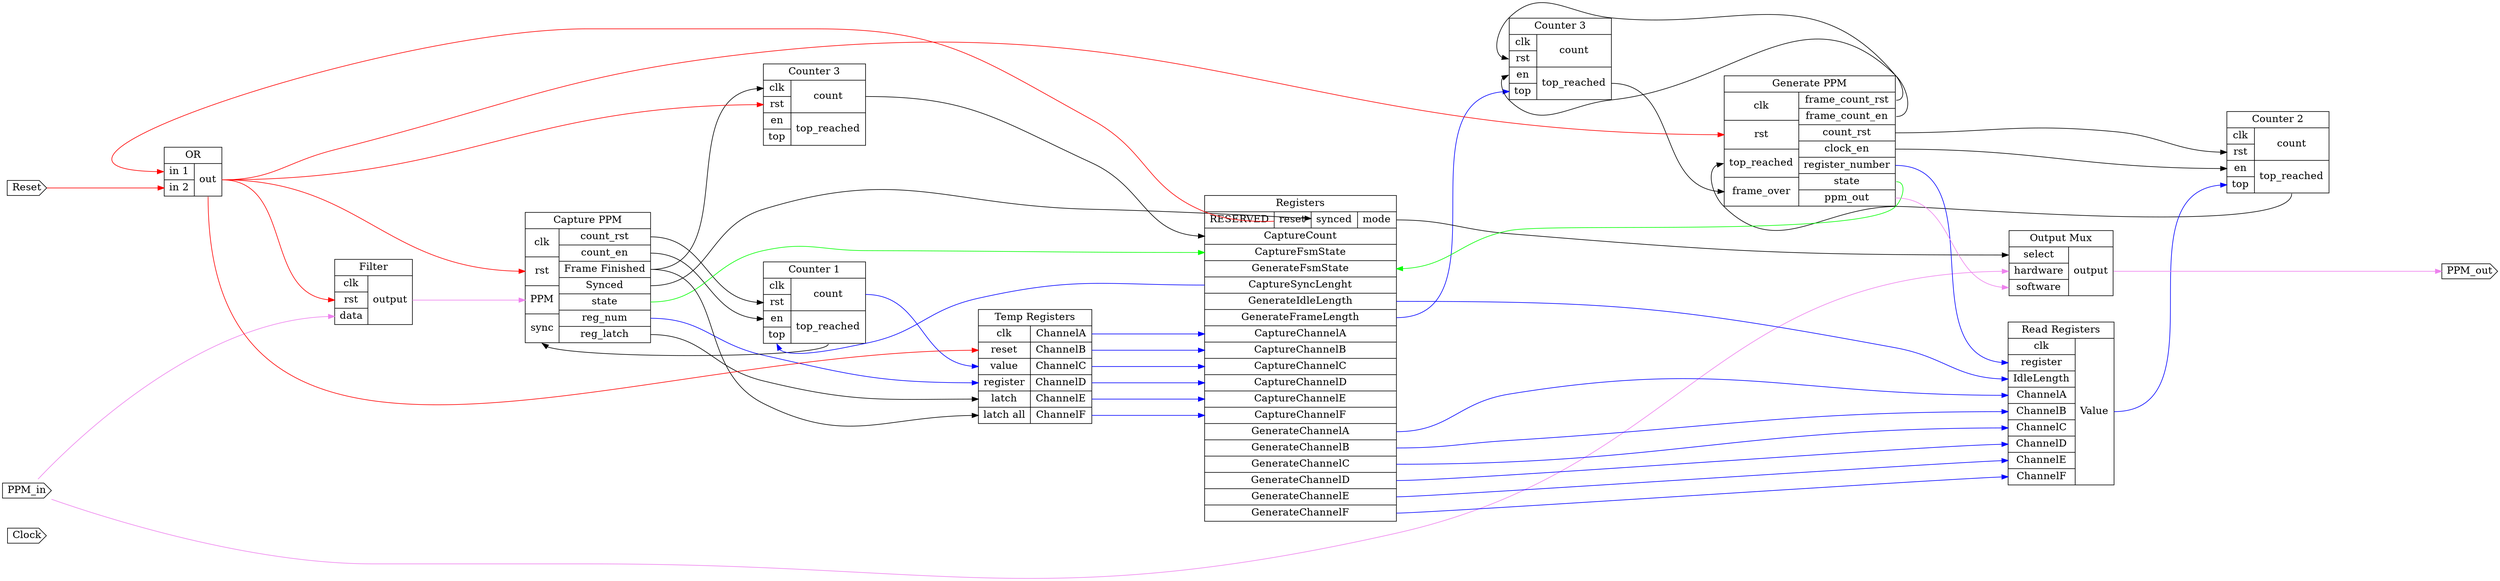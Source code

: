 digraph g {
    graph [
        rankdir = "LR"
    ];
    nodesep = ".5"
    ranksep = "2.5"
    //pack = 50
    node [
        fontsize = "16"
        shape = "ellipse"
    ];

    edge [
    ];
    
    {rank=source;
    Clock [shape=cds]
    Reset [shape=cds]
    PPM_in [shape=cds]
    }
    {rank=sink;
	PPM_out [shape=cds, rank=sink]
    }
    
    "filter" [
        label = "Filter | { { <i0>clk | <i1>rst | <i2>data } | <o0>output}"
        shape = "record"
    ];
    
    "capture_ppm" [
        label = "Capture PPM| {{ <i0>clk | <i1>rst | <i2>PPM | <i3>sync } | { <o0>count_rst | <o1>count_en | <o6>Frame Finished | <o4>Synced | <o5>state | <o2>reg_num | <o3>reg_latch}}"
        shape = "record"
    ];
    
    "count1" [
        label = "Counter 1 | {{ <i0>clk | <i1>rst | <i2>en | <i3>top } | { <o0>count | <o1>top_reached }}"
        shape = "record"
    ];
    
    "count2" [
        label = "Counter 2 | {{ <i0>clk | <i1>rst | <i2>en | <i3>top } | { <o0>count | <o1>top_reached }}"
        shape = "record"
    ];
    
    "count3" [
        label = "Counter 3 | {{ <i0>clk | <i1>rst | <i2>en | <i3>top } | { <o0>count | <o1>top_reached }}"
        shape = "record"
    ];
    
    "count4" [
        label = "Counter 3 | {{ <i0>clk | <i1>rst | <i2>en | <i3>top } | { <o0>count | <o1>top_reached }}"
        shape = "record"
    ];
    
    "reg" [
        label = "Registers | { RESERVED | <r02>reset | <r01>synced | <r00>mode } | <r1>CaptureCount | <r2>CaptureFsmState | <r3>GenerateFsmState | <r4>CaptureSyncLenght | <r5>GenerateIdleLength | <r6>GenerateFrameLength | <r10>CaptureChannelA | <r11>CaptureChannelB | <r12>CaptureChannelC | <r13>CaptureChannelD | <r14>CaptureChannelE | <r15>CaptureChannelF | <r20>GenerateChannelA | <r21>GenerateChannelB | <r22>GenerateChannelC | <r23>GenerateChannelD | <r24>GenerateChannelE | <r25>GenerateChannelF"
        shape = "record"
    ];
    
    write_register [
        label = "Temp Registers | {{ <i0>clk | <i5> reset | <i1>value | <i2>register | <i3>latch | <i4>latch all} | {<o0>ChannelA | <o1>ChannelB | <o2>ChannelC | <o3>ChannelD | <o4>ChannelE | <o5>ChannelF }}"
        shape = "record"
    ];
    
    read_register [
        label = "Read Registers | {{ <i0>clk | <i1>register | <i2>IdleLength | <i3>ChannelA | <i4>ChannelB | <i5>ChannelC | <i6>ChannelD | <i7>ChannelE | <i8>ChannelF } | { <o0>Value}}";
        shape = "record"
    ];
    
    "generate_ppm" [
        label = "Generate PPM | {{ <i0>clk | <i1>rst | <i2>top_reached | <i3>frame_over } | { <o0>frame_count_rst | <o1>frame_count_en | <o2>count_rst | <o3>clock_en | <o4>register_number | <o6>state | <o5>ppm_out }}"
        shape = "record"
    ];
    
    "output_mux" [
        label = " Output Mux | {{ <i0>select | <i1>hardware | <i2>software } | {<o0>output}}"
        shape = "record"
    ];
    
    "reset_or" [
        label = "OR | {{ <i0>in 1 | <i1>in 2 } | { <o0>out }}"
        shape = "record"
    ];
    
    PPM_in -> "filter":i2[color=violet];
    /*Clock -> filter:i0;
    Clock -> capture_ppm:i0;
    Clock -> count1:i0;
    Clock -> count2:i0;*/
    Reset -> reset_or:i1[color=red];
    reset_or:o0 -> filter:i1[color=red];
    reset_or:o0 -> capture_ppm:i1[color=red];
    reset_or:o0 -> count4:i1[color=red];
    reset_or:o0 -> generate_ppm:i1[color=red];
    reset_or:o0 -> write_register:i5[color=red];
    reg:r02 -> reset_or:i0[color=red];
    
    write_register:o0 -> reg:r10[color=blue];
    write_register:o1 -> reg:r11[color=blue];
    write_register:o2 -> reg:r12[color=blue];
    write_register:o3 -> reg:r13[color=blue];
    write_register:o4 -> reg:r14[color=blue];
    write_register:o5 -> reg:r15[color=blue];
    
    reg:r5 -> read_register:i2[color=blue];
    reg:r20 -> read_register:i3[color=blue];
    reg:r21 -> read_register:i4[color=blue];
    reg:r22 -> read_register:i5[color=blue];
    reg:r23 -> read_register:i6[color=blue];
    reg:r24 -> read_register:i7[color=blue];
    reg:r25 -> read_register:i8[color=blue];
    
    "filter":o0 -> "capture_ppm":i2[color=violet];
    "capture_ppm":o0 -> "count1":i1;
    "capture_ppm":o1 -> "count1":i2;
    "count1":o1 -> "capture_ppm":i3;
    "count1":o0 -> write_register:i1[color=blue];
    capture_ppm:o4 -> reg:r01;
    capture_ppm:o5 -> reg:r2[color=green];
    capture_ppm:o2 -> write_register:i2[color=blue];
    capture_ppm:o3 -> write_register:i3;
    reg:r4 -> count1:i3[color=blue];
    
    read_register:o0 -> count2:i3[color=blue];
    
    count2:o1 -> generate_ppm:i2;
    
    count3:o1 -> generate_ppm:i3;
    reg:r6 -> count3:i3[color=blue];
    generate_ppm:o0 -> count3:i1;
    generate_ppm:o1 -> count3:i2;
    generate_ppm:o2 -> count2:i1;
    generate_ppm:o3 -> count2:i2;
    generate_ppm:o4 -> read_register:i1[color=blue];
    
    reg:r00 -> output_mux:i0;
    PPM_in -> output_mux:i1[color=violet];
    generate_ppm:o5 -> output_mux:i2[color=violet];
    output_mux:o0 -> PPM_out[color=violet];
    generate_ppm:o6 -> reg:r3[color=green];
    
    capture_ppm:o6 -> count4:i0;
    count4:o0 -> reg:r1;
    capture_ppm:o6 -> write_register:i4;
    /*
    
    
    "node5" [
        label = "<f0> (nil)| | |-1"
        shape = "record"
    ];
    "node6" [
        label = "<f0> 0xf7fc4380| <f1> | <f2> |1"
        shape = "record"
    ];
    "node7" [
        label = "<f0> 0xf7fc4380| <f1> | <f2> |2"
        shape = "record"
    ];
    "node8" [
        label = "<f0> (nil)| | |-1"
        shape = "record"
    ];
    "node9" [
        label = "<f0> (nil)| | |-1"
        shape = "record"
    ];
    "node10" [
        label = "<f0> (nil)| <f1> | <f2> |-1"
        shape = "record"
    ];
    "node11" [
        label = "<f0> (nil)| <f1> | <f2> |-1"
        shape = "record"
    ];
    "node12" [
        label = "<f0> 0xf7fc43e0| | |1"
        shape = "record"
    ];*/
/*"node0":f0 -> "node1":f0 [
id = 0
];
"node0":f1 -> "node2":f0 [
id = 1
];
"node1":f0 -> "node3":f0 [
id = 2
];
"node1":f1 -> "node4":f0 [
id = 3
];
"node1":f2 -> "node5":f0 [
id = 4
];
"node4":f0 -> "node3":f0 [
id = 5
];
"node4":f1 -> "node6":f0 [
id = 6
];
"node4":f2 -> "node10":f0 [
id = 7
];
"node6":f0 -> "node3":f0 [
id = 8
];
"node6":f1 -> "node7":f0 [
id = 9
];
"node6":f2 -> "node9":f0 [
id = 10
];
"node7":f0 -> "node3":f0 [
id = 11
];
"node7":f1 -> "node1":f0 [
id = 12
];
"node7":f2 -> "node8":f0 [
id = 13
];
"node10":f1 -> "node11":f0 [
id = 14
];
"node10":f2 -> "node12":f0 [
id = 15
];
"node11":f2 -> "node1":f0 [
id = 16
];*/
}
